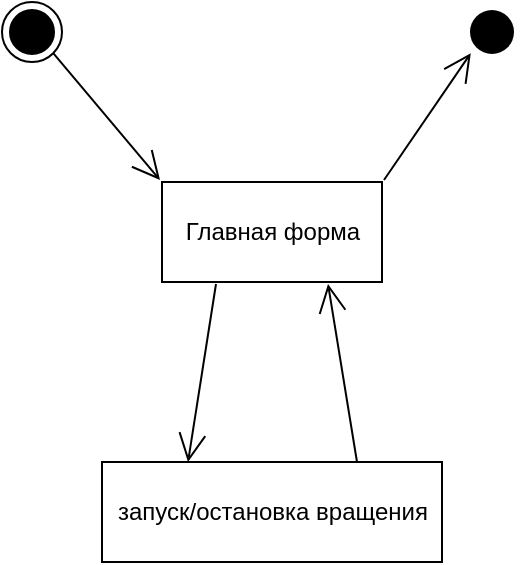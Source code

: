 <mxfile version="12.7.0" type="device"><diagram id="HFYD-6CMS52q0tU8jpgb" name="Страница 1"><mxGraphModel dx="868" dy="479" grid="1" gridSize="10" guides="1" tooltips="1" connect="1" arrows="1" fold="1" page="1" pageScale="1" pageWidth="827" pageHeight="1169" math="0" shadow="0"><root><mxCell id="0"/><mxCell id="1" parent="0"/><mxCell id="jzjrGE5yuMH6JYqtRf6F-1" value="" style="ellipse;html=1;shape=endState;fillColor=#000000;strokeColor=#000000;" parent="1" vertex="1"><mxGeometry x="250" y="70" width="30" height="30" as="geometry"/></mxCell><mxCell id="jzjrGE5yuMH6JYqtRf6F-2" value="" style="ellipse;html=1;shape=endState;fillColor=#000000;strokeColor=none;" parent="1" vertex="1"><mxGeometry x="480" y="70" width="30" height="30" as="geometry"/></mxCell><mxCell id="jzjrGE5yuMH6JYqtRf6F-3" value="Главная форма" style="html=1;strokeColor=#000000;perimeterSpacing=1;shadow=0;" parent="1" vertex="1"><mxGeometry x="330" y="160" width="110" height="50" as="geometry"/></mxCell><mxCell id="jzjrGE5yuMH6JYqtRf6F-4" value="запуск/остановка вращения" style="html=1;shadow=0;strokeColor=#000000;" parent="1" vertex="1"><mxGeometry x="300" y="300" width="170" height="50" as="geometry"/></mxCell><mxCell id="tpVMHudZi_iPoVRS4SgP-3" value="" style="endArrow=open;endFill=1;endSize=12;html=1;entryX=0;entryY=0;entryDx=0;entryDy=0;exitX=1;exitY=1;exitDx=0;exitDy=0;" edge="1" parent="1" source="jzjrGE5yuMH6JYqtRf6F-1" target="jzjrGE5yuMH6JYqtRf6F-3"><mxGeometry width="160" relative="1" as="geometry"><mxPoint x="250" y="370" as="sourcePoint"/><mxPoint x="410" y="370" as="targetPoint"/></mxGeometry></mxCell><mxCell id="tpVMHudZi_iPoVRS4SgP-4" value="" style="endArrow=open;endFill=1;endSize=12;html=1;exitX=0.25;exitY=1;exitDx=0;exitDy=0;" edge="1" parent="1" source="jzjrGE5yuMH6JYqtRf6F-3"><mxGeometry width="160" relative="1" as="geometry"><mxPoint x="240" y="410" as="sourcePoint"/><mxPoint x="343" y="300" as="targetPoint"/></mxGeometry></mxCell><mxCell id="tpVMHudZi_iPoVRS4SgP-5" value="" style="endArrow=open;endFill=1;endSize=12;html=1;exitX=0.75;exitY=0;exitDx=0;exitDy=0;entryX=0.75;entryY=1;entryDx=0;entryDy=0;" edge="1" parent="1" source="jzjrGE5yuMH6JYqtRf6F-4" target="jzjrGE5yuMH6JYqtRf6F-3"><mxGeometry width="160" relative="1" as="geometry"><mxPoint x="230" y="450" as="sourcePoint"/><mxPoint x="405" y="209" as="targetPoint"/></mxGeometry></mxCell><mxCell id="tpVMHudZi_iPoVRS4SgP-7" value="" style="endArrow=open;endFill=1;endSize=12;html=1;entryX=0;entryY=1;entryDx=0;entryDy=0;exitX=1;exitY=0;exitDx=0;exitDy=0;" edge="1" parent="1" source="jzjrGE5yuMH6JYqtRf6F-3" target="jzjrGE5yuMH6JYqtRf6F-2"><mxGeometry width="160" relative="1" as="geometry"><mxPoint x="430" y="130" as="sourcePoint"/><mxPoint x="370" y="530" as="targetPoint"/></mxGeometry></mxCell></root></mxGraphModel></diagram></mxfile>